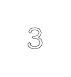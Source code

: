   \begin{scope}[shift={(-9.748, 11.392)}]
    \path[draw=black,line width=0.003cm] (9.934, -11.312).. controls (9.934, -11.282) and (9.914, -11.257) .. (9.886, -11.245).. controls (9.91, -11.229) and (9.922, -11.205) .. (9.922, -11.182).. controls (9.922, -11.151) and (9.891, -11.123) .. (9.842, -11.123).. controls (9.792, -11.123) and (9.762, -11.143) .. (9.762, -11.172).. controls (9.762, -11.186) and (9.773, -11.192) .. (9.781, -11.192).. controls (9.79, -11.192) and (9.8, -11.185) .. (9.8, -11.173).. controls (9.8, -11.167) and (9.797, -11.163) .. (9.796, -11.162).. controls (9.809, -11.149) and (9.839, -11.149) .. (9.843, -11.149).. controls (9.872, -11.149) and (9.893, -11.164) .. (9.893, -11.183).. controls (9.893, -11.195) and (9.886, -11.21) .. (9.875, -11.22).. controls (9.861, -11.231) and (9.851, -11.232) .. (9.836, -11.232).. controls (9.812, -11.234) and (9.805, -11.234) .. (9.805, -11.246).. controls (9.805, -11.259) and (9.815, -11.259) .. (9.822, -11.259) -- (9.841, -11.259).. controls (9.883, -11.259) and (9.905, -11.288) .. (9.905, -11.312).. controls (9.905, -11.338) and (9.881, -11.365) .. (9.843, -11.365).. controls (9.826, -11.365) and (9.793, -11.36) .. (9.782, -11.34).. controls (9.784, -11.338) and (9.787, -11.336) .. (9.787, -11.327).. controls (9.787, -11.317) and (9.779, -11.309) .. (9.769, -11.309).. controls (9.759, -11.309) and (9.75, -11.315) .. (9.75, -11.329).. controls (9.75, -11.366) and (9.791, -11.391) .. (9.843, -11.391).. controls (9.898, -11.391) and (9.934, -11.352) .. (9.934, -11.312) -- cycle;



  \end{scope}
